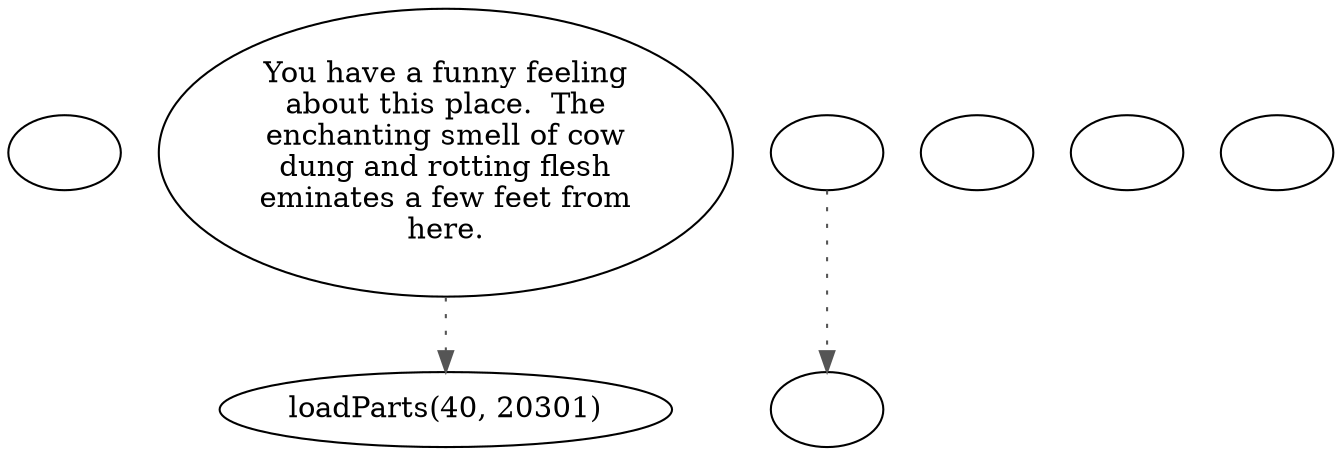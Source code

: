 digraph cowbomb {
  "start" [style=filled       fillcolor="#FFFFFF"       color="#000000"]
  "start" [label=""]
  "map_enter_p_proc" [style=filled       fillcolor="#FFFFFF"       color="#000000"]
  "map_enter_p_proc" -> "loadParts(40, 20301)" [style=dotted color="#555555"]
  "map_enter_p_proc" [label="You have a funny feeling\nabout this place.  The\nenchanting smell of cow\ndung and rotting flesh\neminates a few feet from\nhere."]
  "map_update_p_proc" [style=filled       fillcolor="#FFFFFF"       color="#000000"]
  "map_update_p_proc" -> "LoadCritters" [style=dotted color="#555555"]
  "map_update_p_proc" [label=""]
  "Initial_Inven" [style=filled       fillcolor="#FFFFFF"       color="#000000"]
  "Initial_Inven" [label=""]
  "LoadCritters" [style=filled       fillcolor="#FFFFFF"       color="#000000"]
  "LoadCritters" [label=""]
  "loadParts" [style=filled       fillcolor="#FFFFFF"       color="#000000"]
  "loadParts" [label=""]
  "loadBlood" [style=filled       fillcolor="#FFFFFF"       color="#000000"]
  "loadBlood" [label=""]
}
